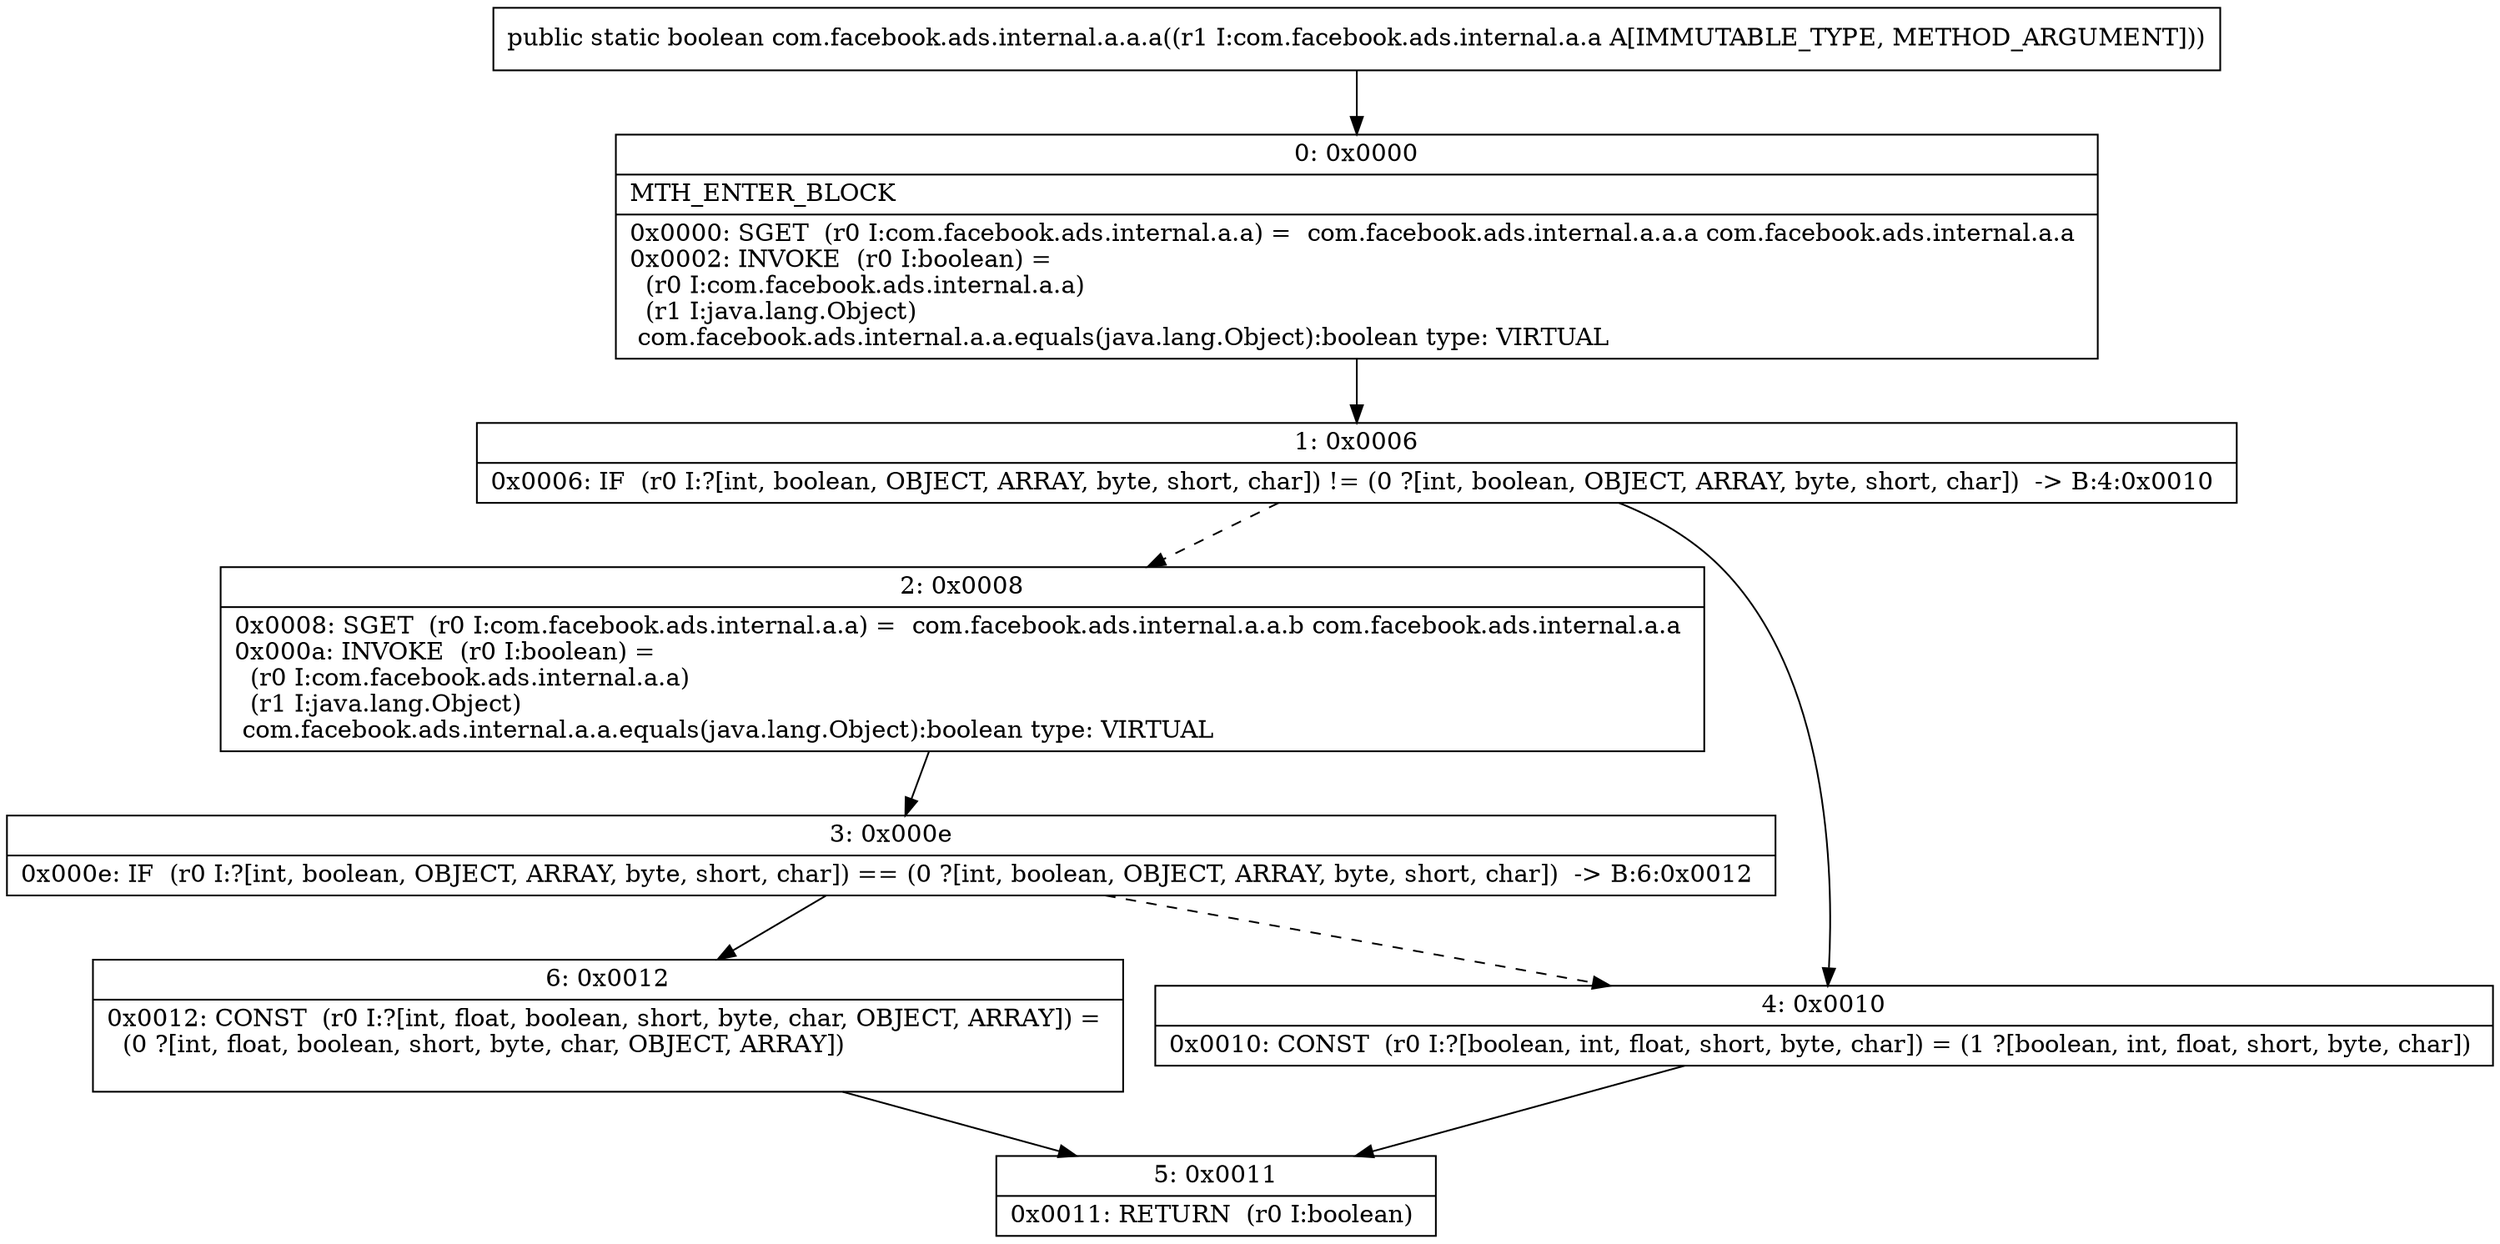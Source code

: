digraph "CFG forcom.facebook.ads.internal.a.a.a(Lcom\/facebook\/ads\/internal\/a\/a;)Z" {
Node_0 [shape=record,label="{0\:\ 0x0000|MTH_ENTER_BLOCK\l|0x0000: SGET  (r0 I:com.facebook.ads.internal.a.a) =  com.facebook.ads.internal.a.a.a com.facebook.ads.internal.a.a \l0x0002: INVOKE  (r0 I:boolean) = \l  (r0 I:com.facebook.ads.internal.a.a)\l  (r1 I:java.lang.Object)\l com.facebook.ads.internal.a.a.equals(java.lang.Object):boolean type: VIRTUAL \l}"];
Node_1 [shape=record,label="{1\:\ 0x0006|0x0006: IF  (r0 I:?[int, boolean, OBJECT, ARRAY, byte, short, char]) != (0 ?[int, boolean, OBJECT, ARRAY, byte, short, char])  \-\> B:4:0x0010 \l}"];
Node_2 [shape=record,label="{2\:\ 0x0008|0x0008: SGET  (r0 I:com.facebook.ads.internal.a.a) =  com.facebook.ads.internal.a.a.b com.facebook.ads.internal.a.a \l0x000a: INVOKE  (r0 I:boolean) = \l  (r0 I:com.facebook.ads.internal.a.a)\l  (r1 I:java.lang.Object)\l com.facebook.ads.internal.a.a.equals(java.lang.Object):boolean type: VIRTUAL \l}"];
Node_3 [shape=record,label="{3\:\ 0x000e|0x000e: IF  (r0 I:?[int, boolean, OBJECT, ARRAY, byte, short, char]) == (0 ?[int, boolean, OBJECT, ARRAY, byte, short, char])  \-\> B:6:0x0012 \l}"];
Node_4 [shape=record,label="{4\:\ 0x0010|0x0010: CONST  (r0 I:?[boolean, int, float, short, byte, char]) = (1 ?[boolean, int, float, short, byte, char]) \l}"];
Node_5 [shape=record,label="{5\:\ 0x0011|0x0011: RETURN  (r0 I:boolean) \l}"];
Node_6 [shape=record,label="{6\:\ 0x0012|0x0012: CONST  (r0 I:?[int, float, boolean, short, byte, char, OBJECT, ARRAY]) = \l  (0 ?[int, float, boolean, short, byte, char, OBJECT, ARRAY])\l \l}"];
MethodNode[shape=record,label="{public static boolean com.facebook.ads.internal.a.a.a((r1 I:com.facebook.ads.internal.a.a A[IMMUTABLE_TYPE, METHOD_ARGUMENT])) }"];
MethodNode -> Node_0;
Node_0 -> Node_1;
Node_1 -> Node_2[style=dashed];
Node_1 -> Node_4;
Node_2 -> Node_3;
Node_3 -> Node_4[style=dashed];
Node_3 -> Node_6;
Node_4 -> Node_5;
Node_6 -> Node_5;
}

